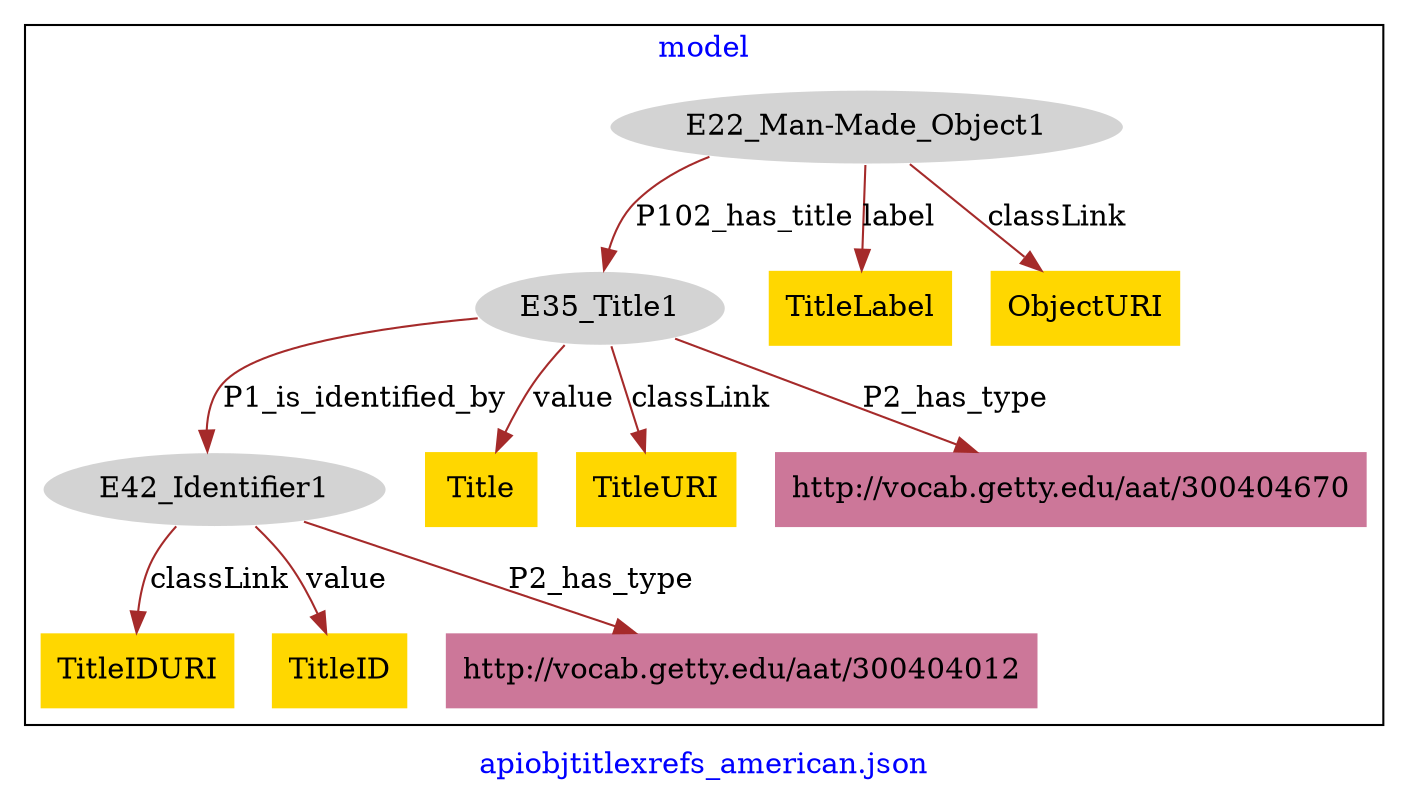 digraph n0 {
fontcolor="blue"
remincross="true"
label="apiobjtitlexrefs_american.json"
subgraph cluster {
label="model"
n2[style="filled",color="white",fillcolor="lightgray",label="E22_Man-Made_Object1"];
n3[style="filled",color="white",fillcolor="lightgray",label="E35_Title1"];
n4[style="filled",color="white",fillcolor="lightgray",label="E42_Identifier1"];
n5[shape="plaintext",style="filled",fillcolor="gold",label="Title"];
n6[shape="plaintext",style="filled",fillcolor="gold",label="TitleURI"];
n7[shape="plaintext",style="filled",fillcolor="gold",label="TitleLabel"];
n8[shape="plaintext",style="filled",fillcolor="gold",label="TitleIDURI"];
n9[shape="plaintext",style="filled",fillcolor="gold",label="TitleID"];
n10[shape="plaintext",style="filled",fillcolor="gold",label="ObjectURI"];
n11[shape="plaintext",style="filled",fillcolor="#CC7799",label="http://vocab.getty.edu/aat/300404012"];
n12[shape="plaintext",style="filled",fillcolor="#CC7799",label="http://vocab.getty.edu/aat/300404670"];
}
n2 -> n3[color="brown",fontcolor="black",label="P102_has_title"]
n3 -> n4[color="brown",fontcolor="black",label="P1_is_identified_by"]
n3 -> n5[color="brown",fontcolor="black",label="value"]
n3 -> n6[color="brown",fontcolor="black",label="classLink"]
n2 -> n7[color="brown",fontcolor="black",label="label"]
n4 -> n8[color="brown",fontcolor="black",label="classLink"]
n4 -> n9[color="brown",fontcolor="black",label="value"]
n2 -> n10[color="brown",fontcolor="black",label="classLink"]
n4 -> n11[color="brown",fontcolor="black",label="P2_has_type"]
n3 -> n12[color="brown",fontcolor="black",label="P2_has_type"]
}
